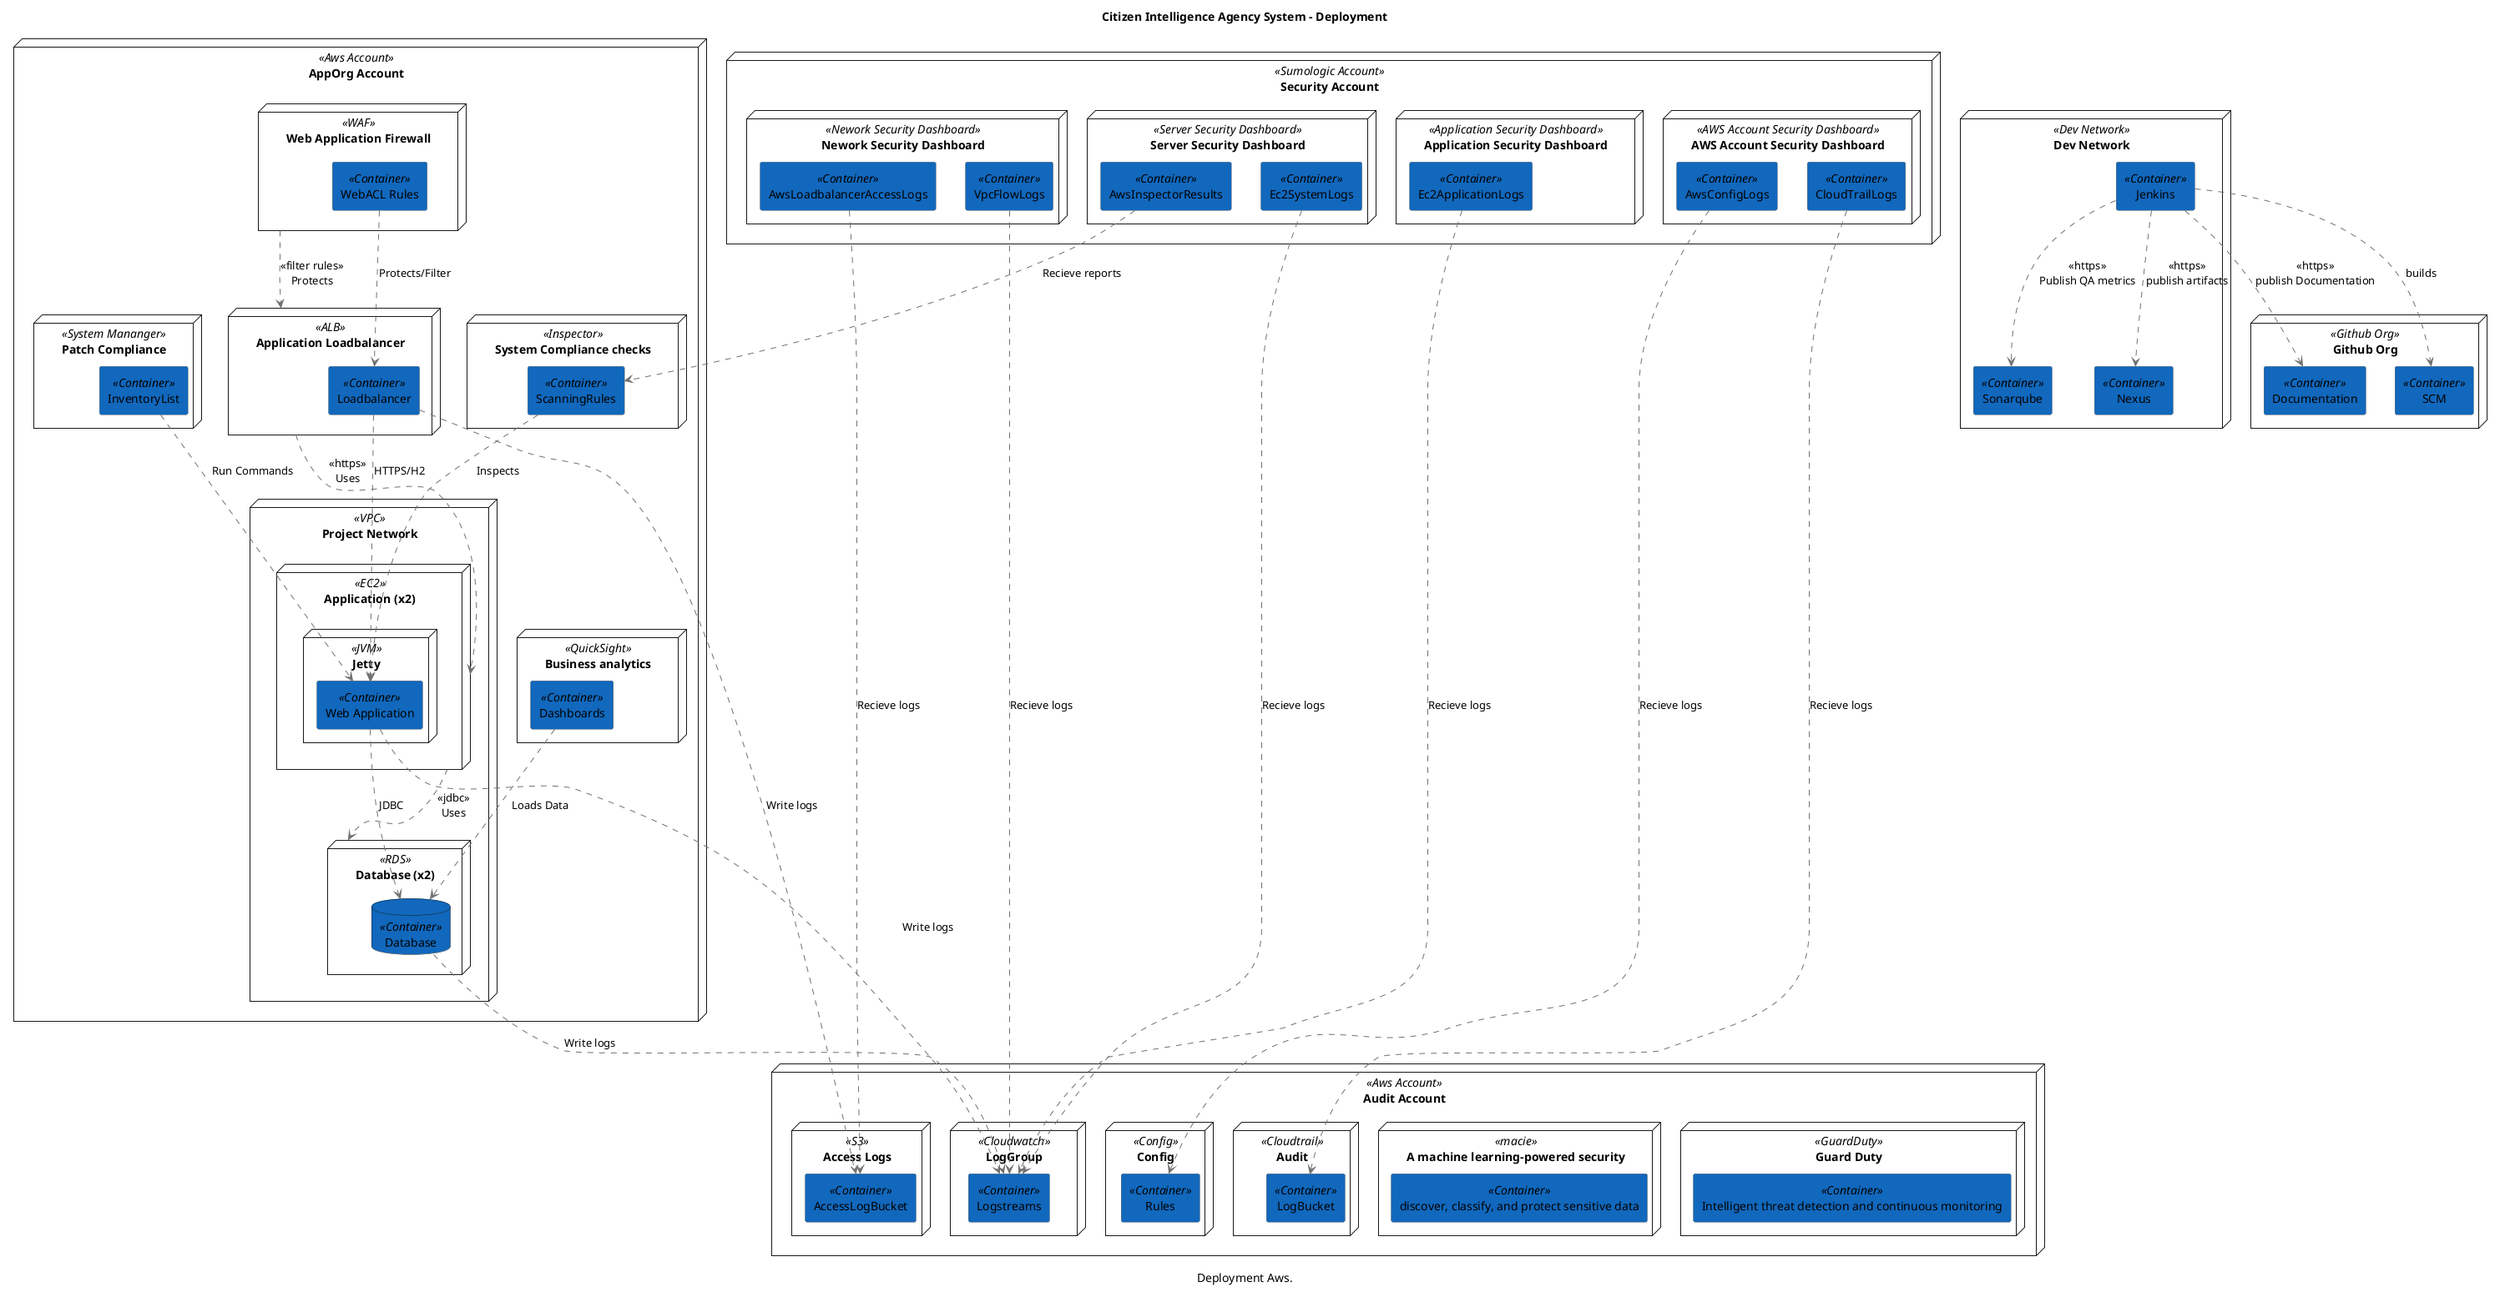@startuml(id="Deployment")
scale max 16384x16384
title Citizen Intelligence Agency System - Deployment
caption "Deployment Aws."

skinparam {
  shadowing false
  arrowColor #707070
  actorBorderColor #707070
  componentBorderColor #707070
  rectangleBorderColor #707070
  noteBackgroundColor #ffffff
  noteBorderColor #707070
}
node "AppOrg Account" <<Aws Account>> as 175 {
  node "Application Loadbalancer" <<ALB>> as 215 {
    rectangle "Loadbalancer" <<Container>> as 216 #1168bd
  }
  node "Project Network" <<VPC>> as 176 {
    node "Database (x2)" <<RDS>> as 228 {
      database "Database" <<Container>> as 229 #1168bd
    }
    node "Application (x2)" <<EC2>> as 220 {
      node "Jetty" <<JVM>> as 221 {
        rectangle "Web Application" <<Container>> as 222 #1168bd
      }
    }
  }
  node "Web Application Firewall" <<WAF>> as 177 {
    rectangle "WebACL Rules" <<Container>> as 179 #1168bd
  }
  node "System Compliance checks" <<Inspector>> as 185 {
    rectangle "ScanningRules" <<Container>> as 187 #1168bd
  }
  node "Business analytics" <<QuickSight>> as 193 {
    rectangle "Dashboards" <<Container>> as 195 #1168bd
  }
  node "Patch Compliance" <<System Mananger>> as 189 {
    rectangle "InventoryList" <<Container>> as 191 #1168bd
  }
}
node "Audit Account" <<Aws Account>> as 181 {
  node "Guard Duty" <<GuardDuty>> as 197 {
    rectangle "Intelligent threat detection and continuous monitoring" <<Container>> as 199 #1168bd
  }
  node "A machine learning-powered security" <<macie>> as 200 {
    rectangle "discover, classify, and protect sensitive data" <<Container>> as 202 #1168bd
  }
  node "LogGroup" <<Cloudwatch>> as 203 {
    rectangle "Logstreams" <<Container>> as 205 #1168bd
  }
  node "Audit" <<Cloudtrail>> as 208 {
    rectangle "LogBucket" <<Container>> as 210 #1168bd
  }
  node "Access Logs" <<S3>> as 211 {
    rectangle "AccessLogBucket" <<Container>> as 213 #1168bd
  }
  node "Config" <<Config>> as 182 {
    rectangle "Rules" <<Container>> as 184 #1168bd
  }
}
node "Dev Network" <<Dev Network>> as 239 {
  rectangle "Jenkins" <<Container>> as 249 #1168bd
  rectangle "Nexus" <<Container>> as 241 #1168bd
  rectangle "Sonarqube" <<Container>> as 243 #1168bd
}
node "Github Org" <<Github Org>> as 234 {
  rectangle "SCM" <<Container>> as 236 #1168bd
  rectangle "Documentation" <<Container>> as 238 #1168bd
}
node "Security Account" <<Sumologic Account>> as 254 {
  node "Nework Security Dashboard" <<Nework Security Dashboard>> as 255 {
    rectangle "AwsLoadbalancerAccessLogs" <<Container>> as 285 #1168bd
    rectangle "VpcFlowLogs" <<Container>> as 261 #1168bd
  }
  node "Application Security Dashboard" <<Application Security Dashboard>> as 258 {
    rectangle "Ec2ApplicationLogs" <<Container>> as 277 #1168bd
  }
  node "Server Security Dashboard" <<Server Security Dashboard>> as 256 {
    rectangle "AwsInspectorResults" <<Container>> as 281 #1168bd
    rectangle "Ec2SystemLogs" <<Container>> as 273 #1168bd
  }
  node "AWS Account Security Dashboard" <<AWS Account Security Dashboard>> as 257 {
    rectangle "AwsConfigLogs" <<Container>> as 269 #1168bd
    rectangle "CloudTrailLogs" <<Container>> as 265 #1168bd
  }
}
215 .[#707070].> 220 : <<https>>\nUses
220 .[#707070].> 228 : <<jdbc>>\nUses
177 .[#707070].> 215 : <<filter rules>>\nProtects
222 .[#707070].> 229 : JDBC
277 .[#707070].> 205 : Recieve logs
249 .[#707070].> 243 : <<https>>\nPublish QA metrics
195 .[#707070].> 229 : Loads Data
285 .[#707070].> 213 : Recieve logs
265 .[#707070].> 210 : Recieve logs
222 .[#707070].> 205 : Write logs
191 .[#707070].> 222 : Run Commands
187 .[#707070].> 222 : Inspects
179 .[#707070].> 216 : Protects/Filter
216 .[#707070].> 222 : HTTPS/H2
216 .[#707070].> 213 : Write logs
269 .[#707070].> 184 : Recieve logs
249 .[#707070].> 241 : <<https>>\npublish artifacts
273 .[#707070].> 205 : Recieve logs
281 .[#707070].> 187 : Recieve reports
249 .[#707070].> 236 : builds
261 .[#707070].> 205 : Recieve logs
249 .[#707070].> 238 : <<https>>\npublish Documentation
229 .[#707070].> 205 : Write logs
@enduml
